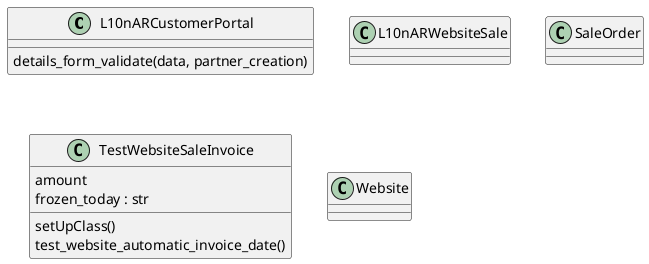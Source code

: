 @startuml classes_l10n_ar_website_sale
set namespaceSeparator none
class "L10nARCustomerPortal" as odoo_src.odoo.addons.l10n_ar_website_sale.controllers.portal.L10nARCustomerPortal {
  details_form_validate(data, partner_creation)
}
class "L10nARWebsiteSale" as odoo_src.odoo.addons.l10n_ar_website_sale.controllers.main.L10nARWebsiteSale {
}
class "SaleOrder" as odoo_src.odoo.addons.l10n_ar_website_sale.models.sale_order.SaleOrder {
}
class "TestWebsiteSaleInvoice" as odoo_src.odoo.addons.l10n_ar_website_sale.tests.test_invoice.TestWebsiteSaleInvoice {
  amount
  frozen_today : str
  setUpClass()
  test_website_automatic_invoice_date()
}
class "Website" as odoo_src.odoo.addons.l10n_ar_website_sale.models.website.Website {
}
@enduml
